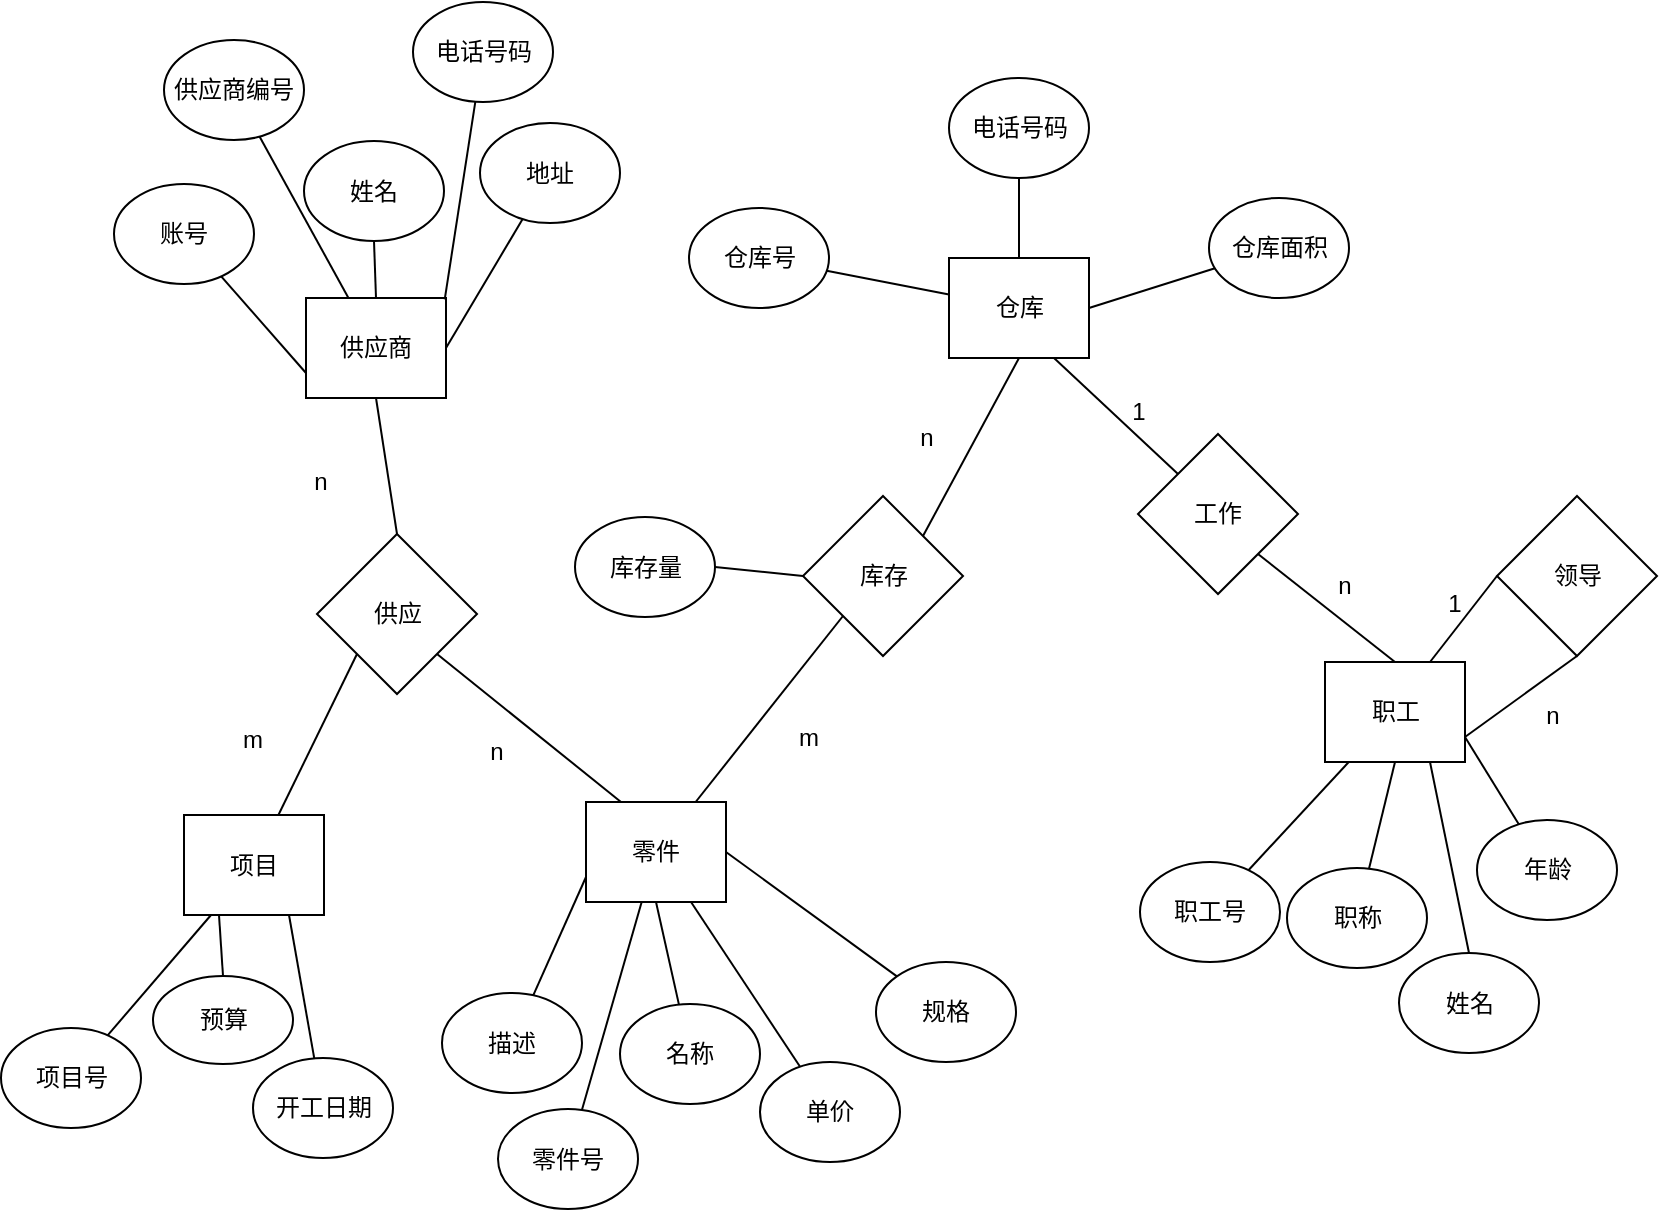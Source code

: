 <mxfile version="12.2.9" type="github" pages="1">
  <diagram id="--Rjlz9ZKGcgq2xkpwLX" name="第 1 页">
    <mxGraphModel dx="1038" dy="615" grid="0" gridSize="10" guides="0" tooltips="1" connect="1" arrows="1" fold="1" page="1" pageScale="1" pageWidth="1169" pageHeight="827" math="0" shadow="0">
      <root>
        <mxCell id="0"/>
        <mxCell id="1" parent="0"/>
        <mxCell id="PzeIHJAeP9Xw0wRFi0wk-70" style="edgeStyle=none;rounded=0;orthogonalLoop=1;jettySize=auto;html=1;exitX=0.5;exitY=1;exitDx=0;exitDy=0;entryX=1;entryY=0;entryDx=0;entryDy=0;endArrow=none;endFill=0;strokeColor=#000000;" parent="1" source="PzeIHJAeP9Xw0wRFi0wk-1" target="PzeIHJAeP9Xw0wRFi0wk-57" edge="1">
          <mxGeometry relative="1" as="geometry"/>
        </mxCell>
        <mxCell id="PzeIHJAeP9Xw0wRFi0wk-74" style="edgeStyle=none;rounded=0;orthogonalLoop=1;jettySize=auto;html=1;exitX=0.75;exitY=1;exitDx=0;exitDy=0;entryX=0;entryY=0;entryDx=0;entryDy=0;endArrow=none;endFill=0;strokeColor=#000000;" parent="1" source="PzeIHJAeP9Xw0wRFi0wk-1" target="PzeIHJAeP9Xw0wRFi0wk-73" edge="1">
          <mxGeometry relative="1" as="geometry"/>
        </mxCell>
        <mxCell id="PzeIHJAeP9Xw0wRFi0wk-1" value="仓库" style="rounded=0;whiteSpace=wrap;html=1;" parent="1" vertex="1">
          <mxGeometry x="532.5" y="183" width="70" height="50" as="geometry"/>
        </mxCell>
        <mxCell id="PzeIHJAeP9Xw0wRFi0wk-9" style="rounded=0;orthogonalLoop=1;jettySize=auto;html=1;strokeColor=#000000;endArrow=none;endFill=0;" parent="1" source="PzeIHJAeP9Xw0wRFi0wk-2" target="PzeIHJAeP9Xw0wRFi0wk-1" edge="1">
          <mxGeometry relative="1" as="geometry"/>
        </mxCell>
        <mxCell id="PzeIHJAeP9Xw0wRFi0wk-2" value="仓库号" style="ellipse;whiteSpace=wrap;html=1;" parent="1" vertex="1">
          <mxGeometry x="402.5" y="158" width="70" height="50" as="geometry"/>
        </mxCell>
        <mxCell id="PzeIHJAeP9Xw0wRFi0wk-3" value="电话号码" style="ellipse;whiteSpace=wrap;html=1;" parent="1" vertex="1">
          <mxGeometry x="532.5" y="93" width="70" height="50" as="geometry"/>
        </mxCell>
        <mxCell id="PzeIHJAeP9Xw0wRFi0wk-10" style="rounded=0;orthogonalLoop=1;jettySize=auto;html=1;strokeColor=#000000;endArrow=none;endFill=0;entryX=1;entryY=0.5;entryDx=0;entryDy=0;" parent="1" source="PzeIHJAeP9Xw0wRFi0wk-11" target="PzeIHJAeP9Xw0wRFi0wk-1" edge="1">
          <mxGeometry relative="1" as="geometry">
            <mxPoint x="632.5" y="225.5" as="targetPoint"/>
          </mxGeometry>
        </mxCell>
        <mxCell id="PzeIHJAeP9Xw0wRFi0wk-11" value="仓库面积" style="ellipse;whiteSpace=wrap;html=1;" parent="1" vertex="1">
          <mxGeometry x="662.5" y="153" width="70" height="50" as="geometry"/>
        </mxCell>
        <mxCell id="PzeIHJAeP9Xw0wRFi0wk-15" style="rounded=0;orthogonalLoop=1;jettySize=auto;html=1;strokeColor=#000000;endArrow=none;endFill=0;entryX=0.5;entryY=1;entryDx=0;entryDy=0;exitX=0.5;exitY=0;exitDx=0;exitDy=0;" parent="1" source="PzeIHJAeP9Xw0wRFi0wk-1" target="PzeIHJAeP9Xw0wRFi0wk-3" edge="1">
          <mxGeometry relative="1" as="geometry">
            <mxPoint x="612.5" y="218" as="targetPoint"/>
            <mxPoint x="685.003" y="197.285" as="sourcePoint"/>
          </mxGeometry>
        </mxCell>
        <mxCell id="PzeIHJAeP9Xw0wRFi0wk-68" style="edgeStyle=none;rounded=0;orthogonalLoop=1;jettySize=auto;html=1;exitX=0.25;exitY=0;exitDx=0;exitDy=0;entryX=1;entryY=1;entryDx=0;entryDy=0;endArrow=none;endFill=0;strokeColor=#000000;" parent="1" source="PzeIHJAeP9Xw0wRFi0wk-16" target="PzeIHJAeP9Xw0wRFi0wk-58" edge="1">
          <mxGeometry relative="1" as="geometry"/>
        </mxCell>
        <mxCell id="PzeIHJAeP9Xw0wRFi0wk-16" value="零件" style="rounded=0;whiteSpace=wrap;html=1;" parent="1" vertex="1">
          <mxGeometry x="351" y="455" width="70" height="50" as="geometry"/>
        </mxCell>
        <mxCell id="PzeIHJAeP9Xw0wRFi0wk-17" style="rounded=0;orthogonalLoop=1;jettySize=auto;html=1;strokeColor=#000000;endArrow=none;endFill=0;" parent="1" source="PzeIHJAeP9Xw0wRFi0wk-18" target="PzeIHJAeP9Xw0wRFi0wk-16" edge="1">
          <mxGeometry relative="1" as="geometry"/>
        </mxCell>
        <mxCell id="PzeIHJAeP9Xw0wRFi0wk-18" value="零件号" style="ellipse;whiteSpace=wrap;html=1;" parent="1" vertex="1">
          <mxGeometry x="307" y="608.5" width="70" height="50" as="geometry"/>
        </mxCell>
        <mxCell id="PzeIHJAeP9Xw0wRFi0wk-67" value="" style="edgeStyle=none;rounded=0;orthogonalLoop=1;jettySize=auto;html=1;endArrow=none;endFill=0;strokeColor=#000000;entryX=0.5;entryY=1;entryDx=0;entryDy=0;" parent="1" source="PzeIHJAeP9Xw0wRFi0wk-19" target="PzeIHJAeP9Xw0wRFi0wk-16" edge="1">
          <mxGeometry relative="1" as="geometry">
            <mxPoint x="424" y="558" as="targetPoint"/>
          </mxGeometry>
        </mxCell>
        <mxCell id="PzeIHJAeP9Xw0wRFi0wk-19" value="名称" style="ellipse;whiteSpace=wrap;html=1;" parent="1" vertex="1">
          <mxGeometry x="368" y="556" width="70" height="50" as="geometry"/>
        </mxCell>
        <mxCell id="PzeIHJAeP9Xw0wRFi0wk-20" style="rounded=0;orthogonalLoop=1;jettySize=auto;html=1;strokeColor=#000000;endArrow=none;endFill=0;entryX=1;entryY=0.5;entryDx=0;entryDy=0;" parent="1" source="PzeIHJAeP9Xw0wRFi0wk-21" target="PzeIHJAeP9Xw0wRFi0wk-16" edge="1">
          <mxGeometry relative="1" as="geometry">
            <mxPoint x="498.5" y="544.5" as="targetPoint"/>
          </mxGeometry>
        </mxCell>
        <mxCell id="PzeIHJAeP9Xw0wRFi0wk-21" value="规格" style="ellipse;whiteSpace=wrap;html=1;" parent="1" vertex="1">
          <mxGeometry x="496" y="535" width="70" height="50" as="geometry"/>
        </mxCell>
        <mxCell id="PzeIHJAeP9Xw0wRFi0wk-23" style="rounded=0;orthogonalLoop=1;jettySize=auto;html=1;strokeColor=#000000;endArrow=none;endFill=0;entryX=0.75;entryY=1;entryDx=0;entryDy=0;" parent="1" source="PzeIHJAeP9Xw0wRFi0wk-24" target="PzeIHJAeP9Xw0wRFi0wk-16" edge="1">
          <mxGeometry relative="1" as="geometry">
            <mxPoint x="488.5" y="597" as="targetPoint"/>
          </mxGeometry>
        </mxCell>
        <mxCell id="PzeIHJAeP9Xw0wRFi0wk-24" value="单价" style="ellipse;whiteSpace=wrap;html=1;" parent="1" vertex="1">
          <mxGeometry x="438" y="585" width="70" height="50" as="geometry"/>
        </mxCell>
        <mxCell id="PzeIHJAeP9Xw0wRFi0wk-25" style="rounded=0;orthogonalLoop=1;jettySize=auto;html=1;strokeColor=#000000;endArrow=none;endFill=0;entryX=0;entryY=0.75;entryDx=0;entryDy=0;" parent="1" source="PzeIHJAeP9Xw0wRFi0wk-26" target="PzeIHJAeP9Xw0wRFi0wk-16" edge="1">
          <mxGeometry relative="1" as="geometry">
            <mxPoint x="258.5" y="624.5" as="targetPoint"/>
          </mxGeometry>
        </mxCell>
        <mxCell id="PzeIHJAeP9Xw0wRFi0wk-26" value="描述" style="ellipse;whiteSpace=wrap;html=1;" parent="1" vertex="1">
          <mxGeometry x="279" y="550.5" width="70" height="50" as="geometry"/>
        </mxCell>
        <mxCell id="PzeIHJAeP9Xw0wRFi0wk-61" style="edgeStyle=none;rounded=0;orthogonalLoop=1;jettySize=auto;html=1;exitX=0.5;exitY=1;exitDx=0;exitDy=0;entryX=0.5;entryY=0;entryDx=0;entryDy=0;endArrow=none;endFill=0;strokeColor=#000000;" parent="1" source="PzeIHJAeP9Xw0wRFi0wk-27" target="PzeIHJAeP9Xw0wRFi0wk-58" edge="1">
          <mxGeometry relative="1" as="geometry"/>
        </mxCell>
        <mxCell id="PzeIHJAeP9Xw0wRFi0wk-27" value="供应商" style="rounded=0;whiteSpace=wrap;html=1;" parent="1" vertex="1">
          <mxGeometry x="211" y="203" width="70" height="50" as="geometry"/>
        </mxCell>
        <mxCell id="PzeIHJAeP9Xw0wRFi0wk-28" style="rounded=0;orthogonalLoop=1;jettySize=auto;html=1;strokeColor=#000000;endArrow=none;endFill=0;" parent="1" source="PzeIHJAeP9Xw0wRFi0wk-29" target="PzeIHJAeP9Xw0wRFi0wk-27" edge="1">
          <mxGeometry relative="1" as="geometry"/>
        </mxCell>
        <mxCell id="PzeIHJAeP9Xw0wRFi0wk-29" value="供应商编号" style="ellipse;whiteSpace=wrap;html=1;" parent="1" vertex="1">
          <mxGeometry x="140" y="74" width="70" height="50" as="geometry"/>
        </mxCell>
        <mxCell id="PzeIHJAeP9Xw0wRFi0wk-30" value="姓名" style="ellipse;whiteSpace=wrap;html=1;" parent="1" vertex="1">
          <mxGeometry x="210" y="124.5" width="70" height="50" as="geometry"/>
        </mxCell>
        <mxCell id="PzeIHJAeP9Xw0wRFi0wk-31" style="rounded=0;orthogonalLoop=1;jettySize=auto;html=1;strokeColor=#000000;endArrow=none;endFill=0;entryX=1;entryY=0.5;entryDx=0;entryDy=0;" parent="1" source="PzeIHJAeP9Xw0wRFi0wk-32" target="PzeIHJAeP9Xw0wRFi0wk-27" edge="1">
          <mxGeometry relative="1" as="geometry">
            <mxPoint x="304" y="207.5" as="targetPoint"/>
          </mxGeometry>
        </mxCell>
        <mxCell id="PzeIHJAeP9Xw0wRFi0wk-32" value="地址" style="ellipse;whiteSpace=wrap;html=1;" parent="1" vertex="1">
          <mxGeometry x="298" y="115.5" width="70" height="50" as="geometry"/>
        </mxCell>
        <mxCell id="PzeIHJAeP9Xw0wRFi0wk-33" style="rounded=0;orthogonalLoop=1;jettySize=auto;html=1;strokeColor=#000000;endArrow=none;endFill=0;entryX=0.5;entryY=1;entryDx=0;entryDy=0;exitX=0.5;exitY=0;exitDx=0;exitDy=0;" parent="1" source="PzeIHJAeP9Xw0wRFi0wk-27" target="PzeIHJAeP9Xw0wRFi0wk-30" edge="1">
          <mxGeometry relative="1" as="geometry">
            <mxPoint x="284" y="200" as="targetPoint"/>
            <mxPoint x="356.503" y="179.285" as="sourcePoint"/>
          </mxGeometry>
        </mxCell>
        <mxCell id="PzeIHJAeP9Xw0wRFi0wk-34" style="rounded=0;orthogonalLoop=1;jettySize=auto;html=1;strokeColor=#000000;endArrow=none;endFill=0;entryX=0.991;entryY=0.014;entryDx=0;entryDy=0;entryPerimeter=0;" parent="1" source="PzeIHJAeP9Xw0wRFi0wk-35" target="PzeIHJAeP9Xw0wRFi0wk-27" edge="1">
          <mxGeometry relative="1" as="geometry">
            <mxPoint x="294" y="260" as="targetPoint"/>
          </mxGeometry>
        </mxCell>
        <mxCell id="PzeIHJAeP9Xw0wRFi0wk-35" value="电话号码" style="ellipse;whiteSpace=wrap;html=1;" parent="1" vertex="1">
          <mxGeometry x="264.5" y="55" width="70" height="50" as="geometry"/>
        </mxCell>
        <mxCell id="PzeIHJAeP9Xw0wRFi0wk-36" style="rounded=0;orthogonalLoop=1;jettySize=auto;html=1;strokeColor=#000000;endArrow=none;endFill=0;entryX=0;entryY=0.75;entryDx=0;entryDy=0;" parent="1" source="PzeIHJAeP9Xw0wRFi0wk-37" target="PzeIHJAeP9Xw0wRFi0wk-27" edge="1">
          <mxGeometry relative="1" as="geometry">
            <mxPoint x="64" y="287.5" as="targetPoint"/>
          </mxGeometry>
        </mxCell>
        <mxCell id="PzeIHJAeP9Xw0wRFi0wk-37" value="账号" style="ellipse;whiteSpace=wrap;html=1;" parent="1" vertex="1">
          <mxGeometry x="115" y="146" width="70" height="50" as="geometry"/>
        </mxCell>
        <mxCell id="PzeIHJAeP9Xw0wRFi0wk-38" value="项目" style="rounded=0;whiteSpace=wrap;html=1;" parent="1" vertex="1">
          <mxGeometry x="150" y="461.5" width="70" height="50" as="geometry"/>
        </mxCell>
        <mxCell id="PzeIHJAeP9Xw0wRFi0wk-39" style="rounded=0;orthogonalLoop=1;jettySize=auto;html=1;strokeColor=#000000;endArrow=none;endFill=0;" parent="1" source="PzeIHJAeP9Xw0wRFi0wk-40" target="PzeIHJAeP9Xw0wRFi0wk-38" edge="1">
          <mxGeometry relative="1" as="geometry"/>
        </mxCell>
        <mxCell id="PzeIHJAeP9Xw0wRFi0wk-40" value="项目号" style="ellipse;whiteSpace=wrap;html=1;" parent="1" vertex="1">
          <mxGeometry x="58.5" y="568" width="70" height="50" as="geometry"/>
        </mxCell>
        <mxCell id="PzeIHJAeP9Xw0wRFi0wk-41" value="预算" style="ellipse;whiteSpace=wrap;html=1;" parent="1" vertex="1">
          <mxGeometry x="134.5" y="542" width="70" height="44" as="geometry"/>
        </mxCell>
        <mxCell id="PzeIHJAeP9Xw0wRFi0wk-42" style="rounded=0;orthogonalLoop=1;jettySize=auto;html=1;strokeColor=#000000;endArrow=none;endFill=0;entryX=0.75;entryY=1;entryDx=0;entryDy=0;" parent="1" source="PzeIHJAeP9Xw0wRFi0wk-43" target="PzeIHJAeP9Xw0wRFi0wk-38" edge="1">
          <mxGeometry relative="1" as="geometry">
            <mxPoint x="225" y="541.5" as="targetPoint"/>
          </mxGeometry>
        </mxCell>
        <mxCell id="PzeIHJAeP9Xw0wRFi0wk-43" value="开工日期" style="ellipse;whiteSpace=wrap;html=1;" parent="1" vertex="1">
          <mxGeometry x="184.5" y="583" width="70" height="50" as="geometry"/>
        </mxCell>
        <mxCell id="PzeIHJAeP9Xw0wRFi0wk-44" style="rounded=0;orthogonalLoop=1;jettySize=auto;html=1;strokeColor=#000000;endArrow=none;endFill=0;exitX=0.25;exitY=1;exitDx=0;exitDy=0;entryX=0.5;entryY=0;entryDx=0;entryDy=0;" parent="1" source="PzeIHJAeP9Xw0wRFi0wk-38" target="PzeIHJAeP9Xw0wRFi0wk-41" edge="1">
          <mxGeometry relative="1" as="geometry">
            <mxPoint x="182" y="627" as="targetPoint"/>
            <mxPoint x="171" y="555" as="sourcePoint"/>
            <Array as="points"/>
          </mxGeometry>
        </mxCell>
        <mxCell id="PzeIHJAeP9Xw0wRFi0wk-88" style="edgeStyle=none;rounded=0;orthogonalLoop=1;jettySize=auto;html=1;exitX=1;exitY=0.75;exitDx=0;exitDy=0;entryX=0.5;entryY=1;entryDx=0;entryDy=0;endArrow=none;endFill=0;strokeColor=#000000;" parent="1" source="PzeIHJAeP9Xw0wRFi0wk-45" target="PzeIHJAeP9Xw0wRFi0wk-60" edge="1">
          <mxGeometry relative="1" as="geometry"/>
        </mxCell>
        <mxCell id="PzeIHJAeP9Xw0wRFi0wk-45" value="职工" style="rounded=0;whiteSpace=wrap;html=1;" parent="1" vertex="1">
          <mxGeometry x="720.5" y="385" width="70" height="50" as="geometry"/>
        </mxCell>
        <mxCell id="PzeIHJAeP9Xw0wRFi0wk-46" style="rounded=0;orthogonalLoop=1;jettySize=auto;html=1;strokeColor=#000000;endArrow=none;endFill=0;" parent="1" source="PzeIHJAeP9Xw0wRFi0wk-47" target="PzeIHJAeP9Xw0wRFi0wk-45" edge="1">
          <mxGeometry relative="1" as="geometry"/>
        </mxCell>
        <mxCell id="PzeIHJAeP9Xw0wRFi0wk-47" value="职工号" style="ellipse;whiteSpace=wrap;html=1;" parent="1" vertex="1">
          <mxGeometry x="628" y="485" width="70" height="50" as="geometry"/>
        </mxCell>
        <mxCell id="PzeIHJAeP9Xw0wRFi0wk-72" style="edgeStyle=none;rounded=0;orthogonalLoop=1;jettySize=auto;html=1;exitX=0.5;exitY=0;exitDx=0;exitDy=0;entryX=0.75;entryY=1;entryDx=0;entryDy=0;endArrow=none;endFill=0;strokeColor=#000000;" parent="1" source="PzeIHJAeP9Xw0wRFi0wk-48" target="PzeIHJAeP9Xw0wRFi0wk-45" edge="1">
          <mxGeometry relative="1" as="geometry"/>
        </mxCell>
        <mxCell id="PzeIHJAeP9Xw0wRFi0wk-48" value="姓名" style="ellipse;whiteSpace=wrap;html=1;" parent="1" vertex="1">
          <mxGeometry x="757.5" y="530.5" width="70" height="50" as="geometry"/>
        </mxCell>
        <mxCell id="PzeIHJAeP9Xw0wRFi0wk-49" style="rounded=0;orthogonalLoop=1;jettySize=auto;html=1;strokeColor=#000000;endArrow=none;endFill=0;entryX=1;entryY=0.75;entryDx=0;entryDy=0;" parent="1" source="PzeIHJAeP9Xw0wRFi0wk-50" target="PzeIHJAeP9Xw0wRFi0wk-45" edge="1">
          <mxGeometry relative="1" as="geometry">
            <mxPoint x="820.5" y="427.5" as="targetPoint"/>
          </mxGeometry>
        </mxCell>
        <mxCell id="PzeIHJAeP9Xw0wRFi0wk-50" value="年龄" style="ellipse;whiteSpace=wrap;html=1;" parent="1" vertex="1">
          <mxGeometry x="796.5" y="464" width="70" height="50" as="geometry"/>
        </mxCell>
        <mxCell id="PzeIHJAeP9Xw0wRFi0wk-52" style="rounded=0;orthogonalLoop=1;jettySize=auto;html=1;strokeColor=#000000;endArrow=none;endFill=0;entryX=0.5;entryY=1;entryDx=0;entryDy=0;" parent="1" source="PzeIHJAeP9Xw0wRFi0wk-53" target="PzeIHJAeP9Xw0wRFi0wk-45" edge="1">
          <mxGeometry relative="1" as="geometry">
            <mxPoint x="755.5" y="498.269" as="targetPoint"/>
          </mxGeometry>
        </mxCell>
        <mxCell id="PzeIHJAeP9Xw0wRFi0wk-53" value="职称" style="ellipse;whiteSpace=wrap;html=1;" parent="1" vertex="1">
          <mxGeometry x="701.5" y="488" width="70" height="50" as="geometry"/>
        </mxCell>
        <mxCell id="PzeIHJAeP9Xw0wRFi0wk-71" style="edgeStyle=none;rounded=0;orthogonalLoop=1;jettySize=auto;html=1;exitX=0;exitY=1;exitDx=0;exitDy=0;endArrow=none;endFill=0;strokeColor=#000000;" parent="1" source="PzeIHJAeP9Xw0wRFi0wk-57" target="PzeIHJAeP9Xw0wRFi0wk-16" edge="1">
          <mxGeometry relative="1" as="geometry"/>
        </mxCell>
        <mxCell id="PzeIHJAeP9Xw0wRFi0wk-80" style="edgeStyle=none;rounded=0;orthogonalLoop=1;jettySize=auto;html=1;exitX=0;exitY=0.5;exitDx=0;exitDy=0;endArrow=none;endFill=0;strokeColor=#000000;entryX=1;entryY=0.5;entryDx=0;entryDy=0;" parent="1" source="PzeIHJAeP9Xw0wRFi0wk-57" target="PzeIHJAeP9Xw0wRFi0wk-81" edge="1">
          <mxGeometry relative="1" as="geometry">
            <mxPoint x="425.118" y="309.176" as="targetPoint"/>
          </mxGeometry>
        </mxCell>
        <mxCell id="PzeIHJAeP9Xw0wRFi0wk-57" value="库存" style="rhombus;whiteSpace=wrap;html=1;" parent="1" vertex="1">
          <mxGeometry x="459.5" y="302" width="80" height="80" as="geometry"/>
        </mxCell>
        <mxCell id="PzeIHJAeP9Xw0wRFi0wk-63" style="edgeStyle=none;rounded=0;orthogonalLoop=1;jettySize=auto;html=1;exitX=0;exitY=1;exitDx=0;exitDy=0;endArrow=none;endFill=0;strokeColor=#000000;" parent="1" source="PzeIHJAeP9Xw0wRFi0wk-58" target="PzeIHJAeP9Xw0wRFi0wk-38" edge="1">
          <mxGeometry relative="1" as="geometry"/>
        </mxCell>
        <mxCell id="PzeIHJAeP9Xw0wRFi0wk-58" value="供应" style="rhombus;whiteSpace=wrap;html=1;" parent="1" vertex="1">
          <mxGeometry x="216.5" y="321" width="80" height="80" as="geometry"/>
        </mxCell>
        <mxCell id="PzeIHJAeP9Xw0wRFi0wk-89" style="edgeStyle=none;rounded=0;orthogonalLoop=1;jettySize=auto;html=1;exitX=0;exitY=0.5;exitDx=0;exitDy=0;entryX=0.75;entryY=0;entryDx=0;entryDy=0;endArrow=none;endFill=0;strokeColor=#000000;" parent="1" source="PzeIHJAeP9Xw0wRFi0wk-60" target="PzeIHJAeP9Xw0wRFi0wk-45" edge="1">
          <mxGeometry relative="1" as="geometry"/>
        </mxCell>
        <mxCell id="PzeIHJAeP9Xw0wRFi0wk-60" value="领导" style="rhombus;whiteSpace=wrap;html=1;" parent="1" vertex="1">
          <mxGeometry x="806.5" y="302" width="80" height="80" as="geometry"/>
        </mxCell>
        <mxCell id="PzeIHJAeP9Xw0wRFi0wk-64" value="n" style="text;html=1;align=center;verticalAlign=middle;resizable=0;points=[];;autosize=1;" parent="1" vertex="1">
          <mxGeometry x="210" y="286" width="16" height="18" as="geometry"/>
        </mxCell>
        <mxCell id="PzeIHJAeP9Xw0wRFi0wk-65" value="m" style="text;html=1;align=center;verticalAlign=middle;resizable=0;points=[];;autosize=1;" parent="1" vertex="1">
          <mxGeometry x="173.5" y="415" width="20" height="18" as="geometry"/>
        </mxCell>
        <mxCell id="PzeIHJAeP9Xw0wRFi0wk-69" value="n" style="text;html=1;align=center;verticalAlign=middle;resizable=0;points=[];;autosize=1;" parent="1" vertex="1">
          <mxGeometry x="297.5" y="420.5" width="16" height="18" as="geometry"/>
        </mxCell>
        <mxCell id="PzeIHJAeP9Xw0wRFi0wk-75" style="edgeStyle=none;rounded=0;orthogonalLoop=1;jettySize=auto;html=1;exitX=1;exitY=1;exitDx=0;exitDy=0;entryX=0.5;entryY=0;entryDx=0;entryDy=0;endArrow=none;endFill=0;strokeColor=#000000;" parent="1" source="PzeIHJAeP9Xw0wRFi0wk-73" target="PzeIHJAeP9Xw0wRFi0wk-45" edge="1">
          <mxGeometry relative="1" as="geometry"/>
        </mxCell>
        <mxCell id="PzeIHJAeP9Xw0wRFi0wk-73" value="工作" style="rhombus;whiteSpace=wrap;html=1;" parent="1" vertex="1">
          <mxGeometry x="627" y="271" width="80" height="80" as="geometry"/>
        </mxCell>
        <mxCell id="PzeIHJAeP9Xw0wRFi0wk-76" value="n" style="text;html=1;align=center;verticalAlign=middle;resizable=0;points=[];;autosize=1;" parent="1" vertex="1">
          <mxGeometry x="722" y="337.5" width="16" height="18" as="geometry"/>
        </mxCell>
        <mxCell id="PzeIHJAeP9Xw0wRFi0wk-77" value="1" style="text;html=1;align=center;verticalAlign=middle;resizable=0;points=[];;autosize=1;" parent="1" vertex="1">
          <mxGeometry x="619" y="250.5" width="16" height="18" as="geometry"/>
        </mxCell>
        <mxCell id="PzeIHJAeP9Xw0wRFi0wk-78" value="n" style="text;html=1;align=center;verticalAlign=middle;resizable=0;points=[];;autosize=1;" parent="1" vertex="1">
          <mxGeometry x="512.5" y="264" width="16" height="18" as="geometry"/>
        </mxCell>
        <mxCell id="PzeIHJAeP9Xw0wRFi0wk-79" value="m" style="text;html=1;align=center;verticalAlign=middle;resizable=0;points=[];;autosize=1;" parent="1" vertex="1">
          <mxGeometry x="452" y="414" width="20" height="18" as="geometry"/>
        </mxCell>
        <mxCell id="PzeIHJAeP9Xw0wRFi0wk-81" value="库存量" style="ellipse;whiteSpace=wrap;html=1;" parent="1" vertex="1">
          <mxGeometry x="345.5" y="312.5" width="70" height="50" as="geometry"/>
        </mxCell>
        <mxCell id="PzeIHJAeP9Xw0wRFi0wk-90" value="1" style="text;html=1;align=center;verticalAlign=middle;resizable=0;points=[];;autosize=1;" parent="1" vertex="1">
          <mxGeometry x="777" y="346.5" width="16" height="18" as="geometry"/>
        </mxCell>
        <mxCell id="PzeIHJAeP9Xw0wRFi0wk-91" value="&amp;nbsp;" style="text;html=1;align=center;verticalAlign=middle;resizable=0;points=[];;autosize=1;" parent="1" vertex="1">
          <mxGeometry x="864" y="422" width="13" height="18" as="geometry"/>
        </mxCell>
        <mxCell id="PzeIHJAeP9Xw0wRFi0wk-92" value="n" style="text;html=1;align=center;verticalAlign=middle;resizable=0;points=[];;autosize=1;" parent="1" vertex="1">
          <mxGeometry x="826" y="402.5" width="16" height="18" as="geometry"/>
        </mxCell>
      </root>
    </mxGraphModel>
  </diagram>
</mxfile>
